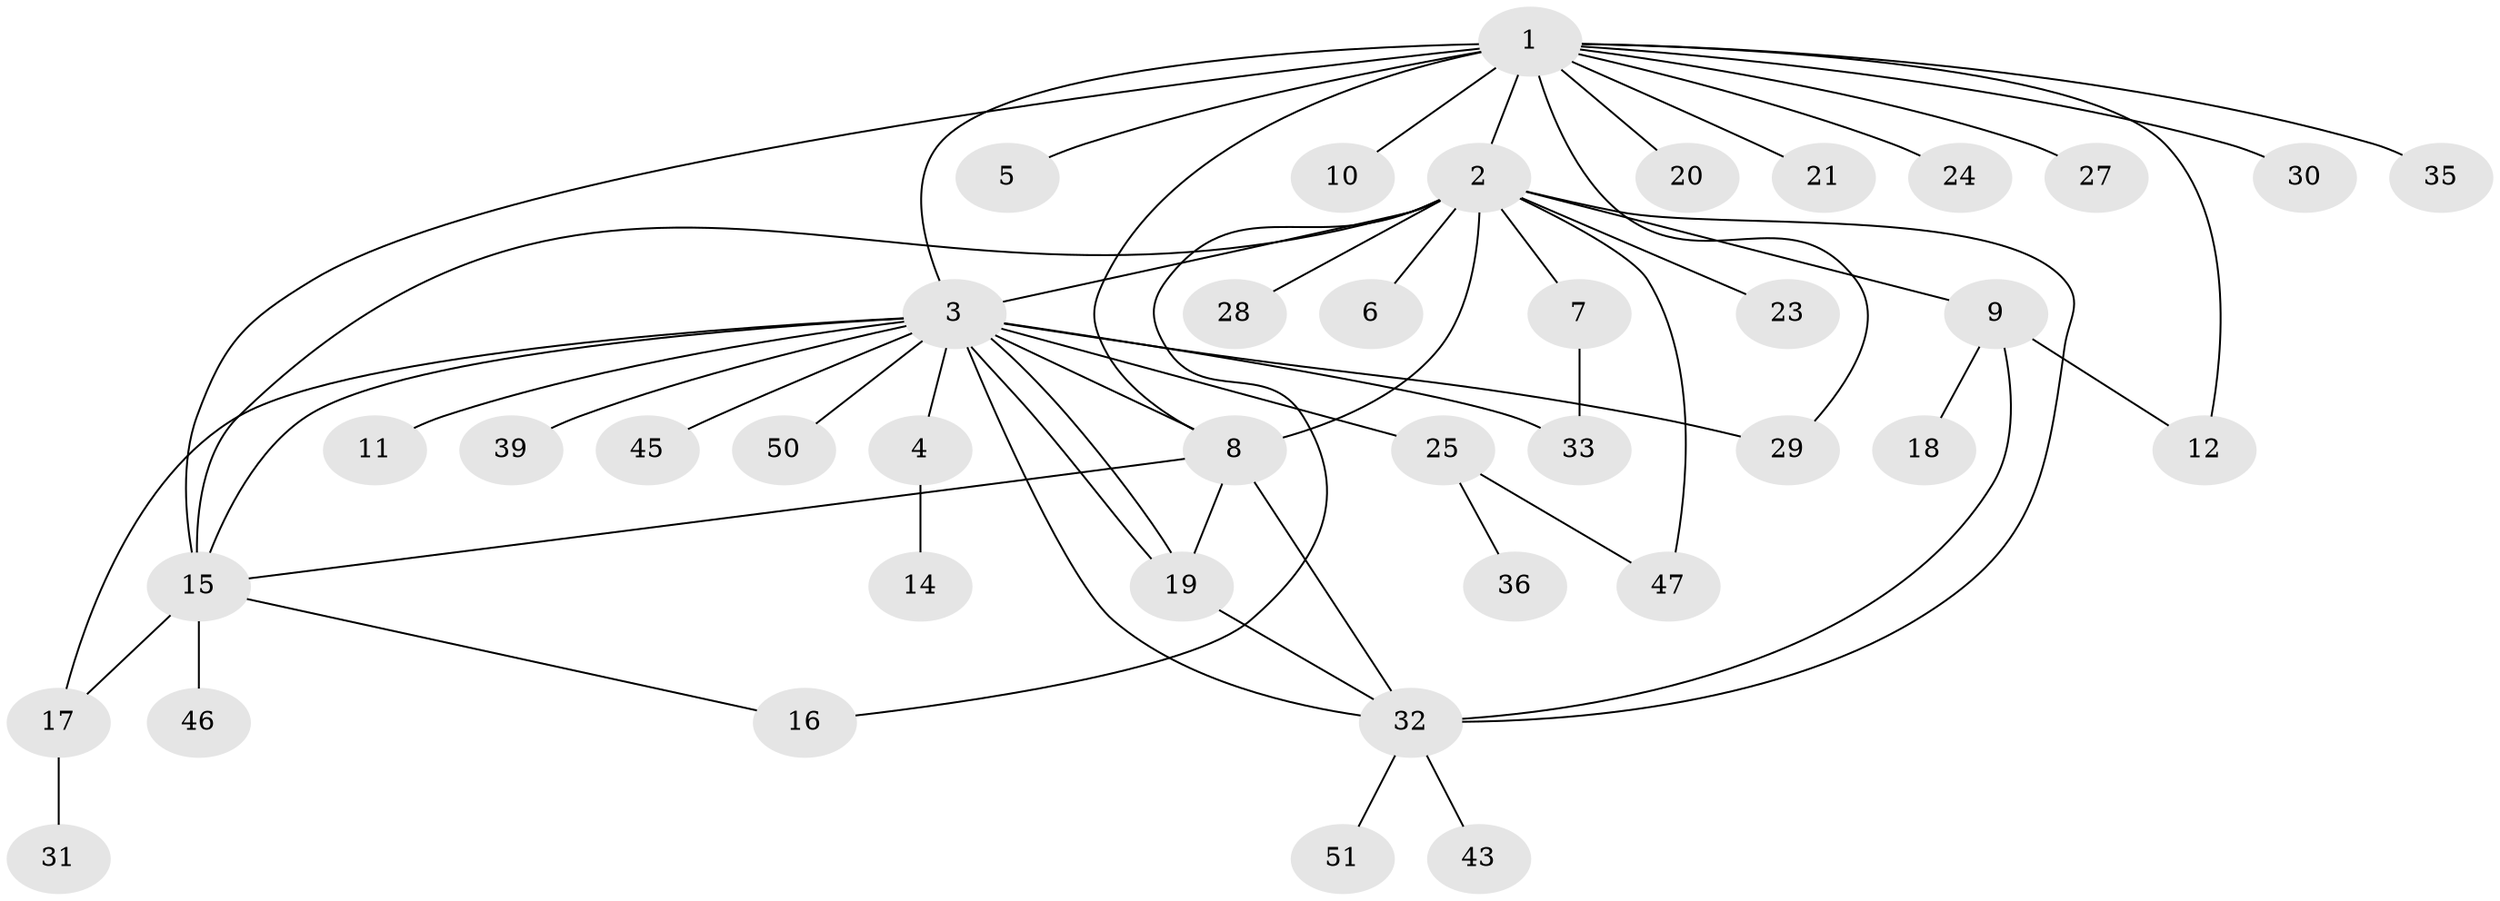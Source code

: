 // Generated by graph-tools (version 1.1) at 2025/23/03/03/25 07:23:49]
// undirected, 39 vertices, 56 edges
graph export_dot {
graph [start="1"]
  node [color=gray90,style=filled];
  1 [super="+13"];
  2 [super="+48"];
  3 [super="+26"];
  4 [super="+42"];
  5;
  6;
  7 [super="+38"];
  8 [super="+40"];
  9 [super="+37"];
  10;
  11;
  12;
  14;
  15 [super="+34"];
  16;
  17 [super="+22"];
  18;
  19;
  20;
  21;
  23;
  24;
  25;
  27;
  28;
  29 [super="+44"];
  30;
  31;
  32 [super="+52"];
  33 [super="+41"];
  35;
  36;
  39;
  43;
  45;
  46;
  47 [super="+49"];
  50;
  51;
  1 -- 2 [weight=2];
  1 -- 3;
  1 -- 5;
  1 -- 8;
  1 -- 10;
  1 -- 12;
  1 -- 15 [weight=2];
  1 -- 21;
  1 -- 24;
  1 -- 27;
  1 -- 29;
  1 -- 30;
  1 -- 35;
  1 -- 20;
  2 -- 3;
  2 -- 6;
  2 -- 7;
  2 -- 9 [weight=2];
  2 -- 16;
  2 -- 23;
  2 -- 28;
  2 -- 32;
  2 -- 47;
  2 -- 15;
  2 -- 8;
  3 -- 4;
  3 -- 8 [weight=2];
  3 -- 11;
  3 -- 17;
  3 -- 19;
  3 -- 19;
  3 -- 25 [weight=2];
  3 -- 32;
  3 -- 39;
  3 -- 50 [weight=2];
  3 -- 45;
  3 -- 33;
  3 -- 29;
  3 -- 15;
  4 -- 14;
  7 -- 33;
  8 -- 19;
  8 -- 32;
  8 -- 15;
  9 -- 12;
  9 -- 18;
  9 -- 32;
  15 -- 16;
  15 -- 17;
  15 -- 46;
  17 -- 31;
  19 -- 32;
  25 -- 36;
  25 -- 47;
  32 -- 43;
  32 -- 51;
}
